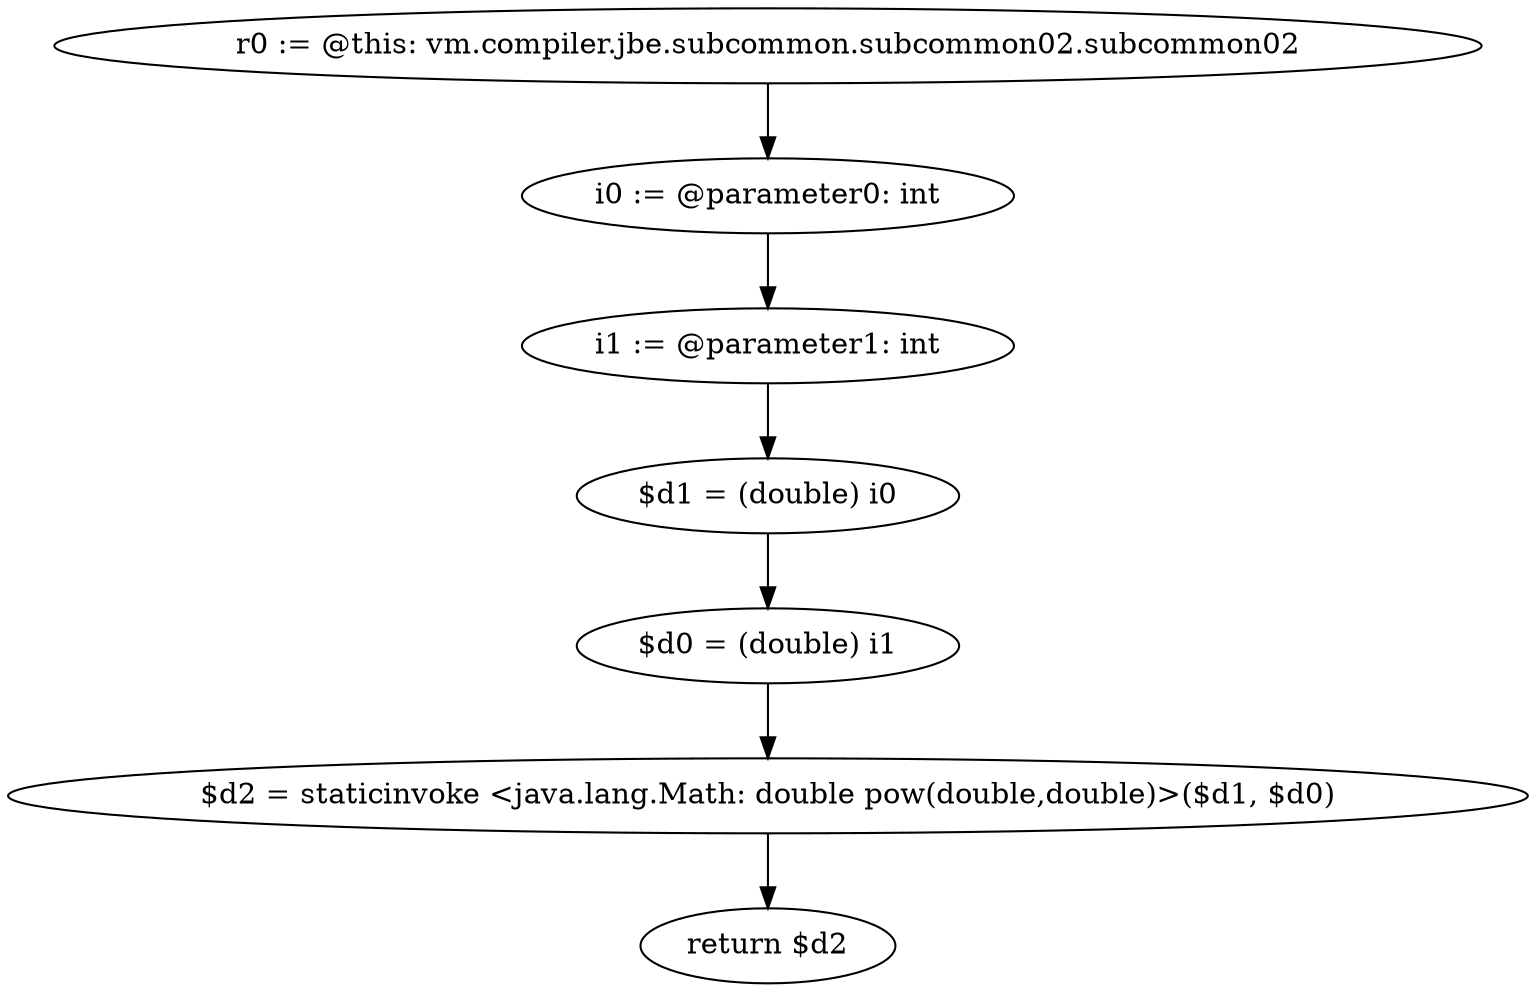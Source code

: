 digraph "unitGraph" {
    "r0 := @this: vm.compiler.jbe.subcommon.subcommon02.subcommon02"
    "i0 := @parameter0: int"
    "i1 := @parameter1: int"
    "$d1 = (double) i0"
    "$d0 = (double) i1"
    "$d2 = staticinvoke <java.lang.Math: double pow(double,double)>($d1, $d0)"
    "return $d2"
    "r0 := @this: vm.compiler.jbe.subcommon.subcommon02.subcommon02"->"i0 := @parameter0: int";
    "i0 := @parameter0: int"->"i1 := @parameter1: int";
    "i1 := @parameter1: int"->"$d1 = (double) i0";
    "$d1 = (double) i0"->"$d0 = (double) i1";
    "$d0 = (double) i1"->"$d2 = staticinvoke <java.lang.Math: double pow(double,double)>($d1, $d0)";
    "$d2 = staticinvoke <java.lang.Math: double pow(double,double)>($d1, $d0)"->"return $d2";
}

